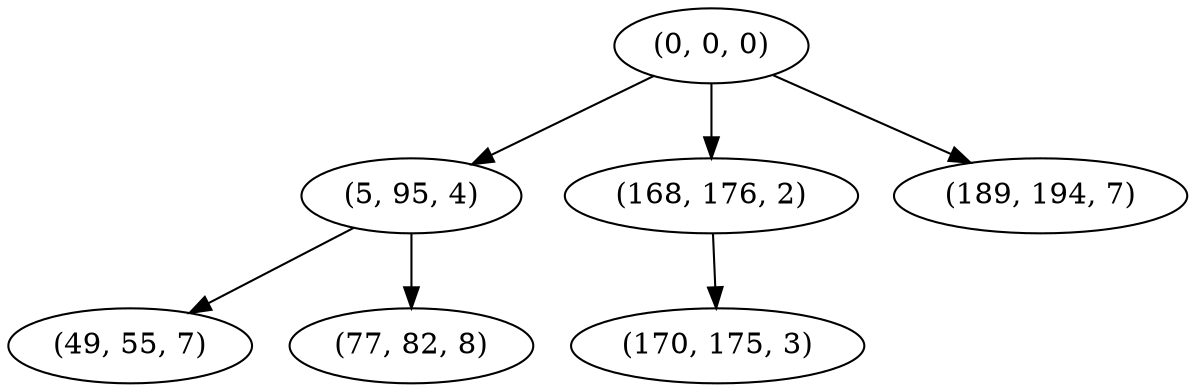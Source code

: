 digraph tree {
    "(0, 0, 0)";
    "(5, 95, 4)";
    "(49, 55, 7)";
    "(77, 82, 8)";
    "(168, 176, 2)";
    "(170, 175, 3)";
    "(189, 194, 7)";
    "(0, 0, 0)" -> "(5, 95, 4)";
    "(0, 0, 0)" -> "(168, 176, 2)";
    "(0, 0, 0)" -> "(189, 194, 7)";
    "(5, 95, 4)" -> "(49, 55, 7)";
    "(5, 95, 4)" -> "(77, 82, 8)";
    "(168, 176, 2)" -> "(170, 175, 3)";
}
